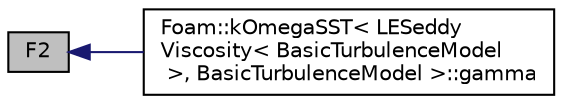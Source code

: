 digraph "F2"
{
  bgcolor="transparent";
  edge [fontname="Helvetica",fontsize="10",labelfontname="Helvetica",labelfontsize="10"];
  node [fontname="Helvetica",fontsize="10",shape=record];
  rankdir="LR";
  Node7 [label="F2",height=0.2,width=0.4,color="black", fillcolor="grey75", style="filled", fontcolor="black"];
  Node7 -> Node8 [dir="back",color="midnightblue",fontsize="10",style="solid",fontname="Helvetica"];
  Node8 [label="Foam::kOmegaSST\< LESeddy\lViscosity\< BasicTurbulenceModel\l \>, BasicTurbulenceModel \>::gamma",height=0.2,width=0.4,color="black",URL="$a32117.html#a1a2499a88cd4108564c13f7623765df7"];
}
